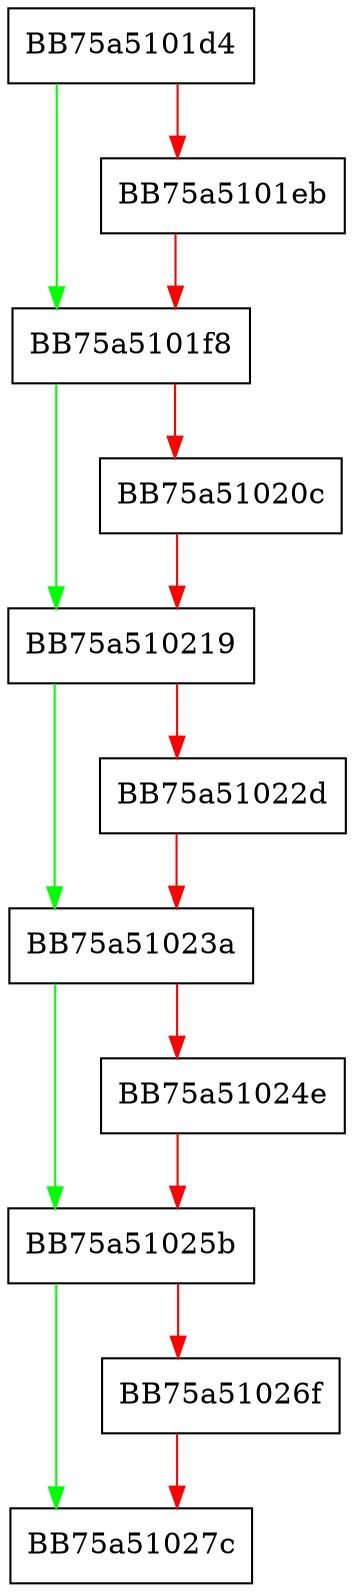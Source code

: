 digraph LoggerCleanup {
  node [shape="box"];
  graph [splines=ortho];
  BB75a5101d4 -> BB75a5101f8 [color="green"];
  BB75a5101d4 -> BB75a5101eb [color="red"];
  BB75a5101eb -> BB75a5101f8 [color="red"];
  BB75a5101f8 -> BB75a510219 [color="green"];
  BB75a5101f8 -> BB75a51020c [color="red"];
  BB75a51020c -> BB75a510219 [color="red"];
  BB75a510219 -> BB75a51023a [color="green"];
  BB75a510219 -> BB75a51022d [color="red"];
  BB75a51022d -> BB75a51023a [color="red"];
  BB75a51023a -> BB75a51025b [color="green"];
  BB75a51023a -> BB75a51024e [color="red"];
  BB75a51024e -> BB75a51025b [color="red"];
  BB75a51025b -> BB75a51027c [color="green"];
  BB75a51025b -> BB75a51026f [color="red"];
  BB75a51026f -> BB75a51027c [color="red"];
}
